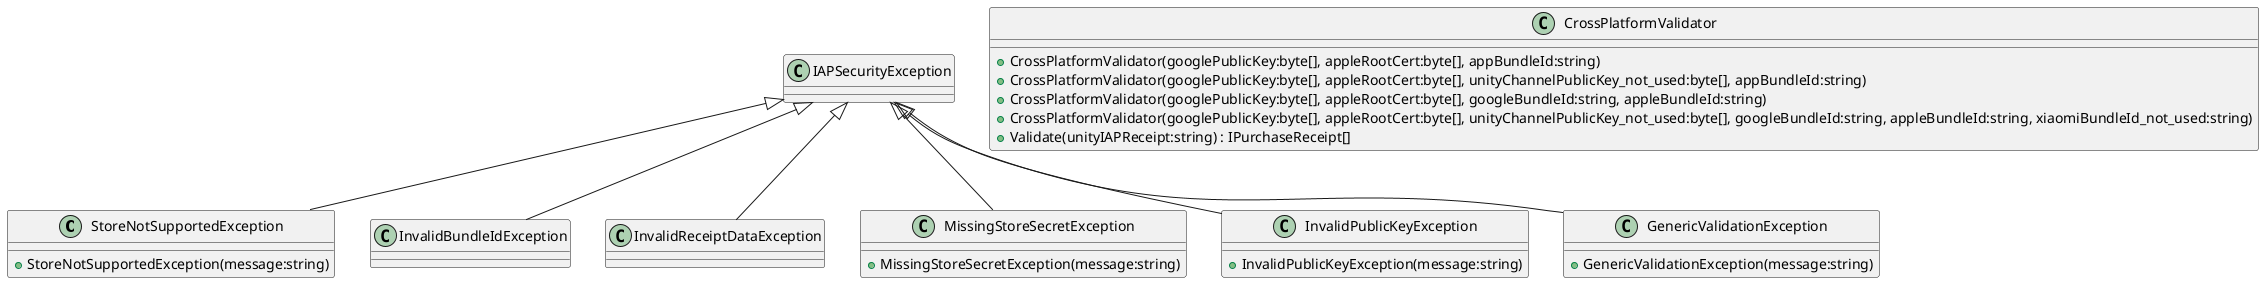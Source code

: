 @startuml
class StoreNotSupportedException {
    + StoreNotSupportedException(message:string)
}
class InvalidBundleIdException {
}
class InvalidReceiptDataException {
}
class MissingStoreSecretException {
    + MissingStoreSecretException(message:string)
}
class InvalidPublicKeyException {
    + InvalidPublicKeyException(message:string)
}
class GenericValidationException {
    + GenericValidationException(message:string)
}
class CrossPlatformValidator {
    + CrossPlatformValidator(googlePublicKey:byte[], appleRootCert:byte[], appBundleId:string)
    + CrossPlatformValidator(googlePublicKey:byte[], appleRootCert:byte[], unityChannelPublicKey_not_used:byte[], appBundleId:string)
    + CrossPlatformValidator(googlePublicKey:byte[], appleRootCert:byte[], googleBundleId:string, appleBundleId:string)
    + CrossPlatformValidator(googlePublicKey:byte[], appleRootCert:byte[], unityChannelPublicKey_not_used:byte[], googleBundleId:string, appleBundleId:string, xiaomiBundleId_not_used:string)
    + Validate(unityIAPReceipt:string) : IPurchaseReceipt[]
}
IAPSecurityException <|-- StoreNotSupportedException
IAPSecurityException <|-- InvalidBundleIdException
IAPSecurityException <|-- InvalidReceiptDataException
IAPSecurityException <|-- MissingStoreSecretException
IAPSecurityException <|-- InvalidPublicKeyException
IAPSecurityException <|-- GenericValidationException
@enduml

